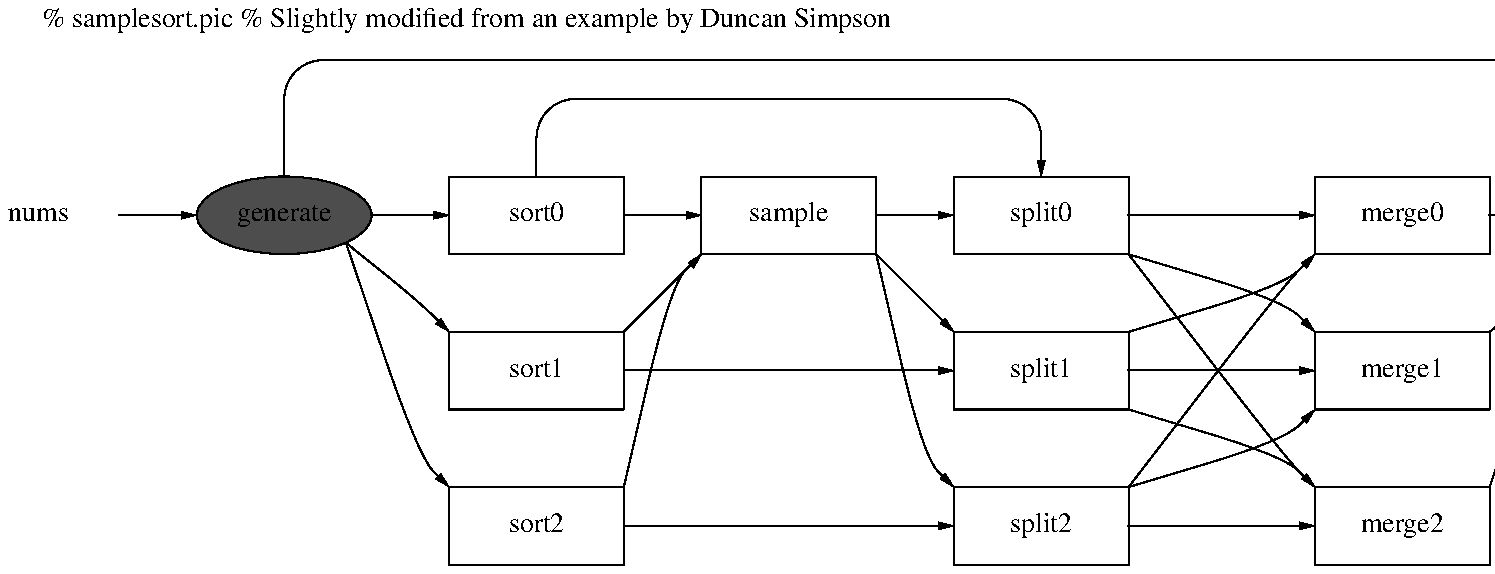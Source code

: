 % samplesort.pic
% Slightly modified from an example by Duncan Simpson
.PS
define boxen
{
  box sprintf("$2%g",0)
  { for i=1 to $1-1 do {
      move to last box .s
      move down
      box sprintf("$2%g",i) }
  } 
}

define splarrow
{
  { if ($1 .y < $2 .y) then {
      spline -> from $1 .ne to $2 .sw-(dist,dist) to $2 .sw } \
    else { if ($1 .y > $2 .y) then {
      spline -> from $1 .se to $2 .nw+(-dist,dist) to $2 .nw } \
    else { arrow from $1.e to $2.w } }
  }
}
	
define inarrows
{
  for i=$3 to $1+$3-1 do { splarrow(`i'th last box, $2) }
}

define outarrows
{
  for i=1 to $1 do { splarrow($2, `i'th last box) }
}


define merge_pattern
{
  for i=1 to $1 do {
    for j=1 to $1 do { splarrow(`j+$1'th last box,`i'th last box) } }
}

define bypass
{
  { move to $1 .n
    line up $3
    TL: arc up cw
    move to $2 .n
    line <- up $3
    TR: arc up
    line from TL .end to TR .end
  }
}

define sample
{
  oscale=scale
  natwidth=8.200
  scale=$2/natwidth*scale
  dist=0.2*scale
  boxwid = 1.5*boxwid
  ellipsewid = 1.5*ellipsewid
  [ 
    left
    line <-
    move left 0.4 "nums "
    right
    G: ellipse "generate" fill $3 with .w at last line .start
    move
    boxen($1,sort)
    outarrows($1, G)
    move
    S: box "sample"
    inarrows($1, S, 2)
    arrow
    boxen($1,split)
    outarrows($1,S)
    { for i=1 to $1-1 do {
        arrow from `i+$1+1'th last box .e to `i'th last box .w }
    } 
    bypass(`$1+$1+1'th last box, `$1'th last box, 0.25*scale)
    move right 1.2*scale
    boxen($1,merge)
    merge_pattern($1)
    move
    O: ellipse "output" fill $3
    inarrows($1, O, 1)
    bypass(G, O, 0.5*scale)
  ]
  scale=oscale
}

sample(3, 6.6, 1-0.3)
.PE 
